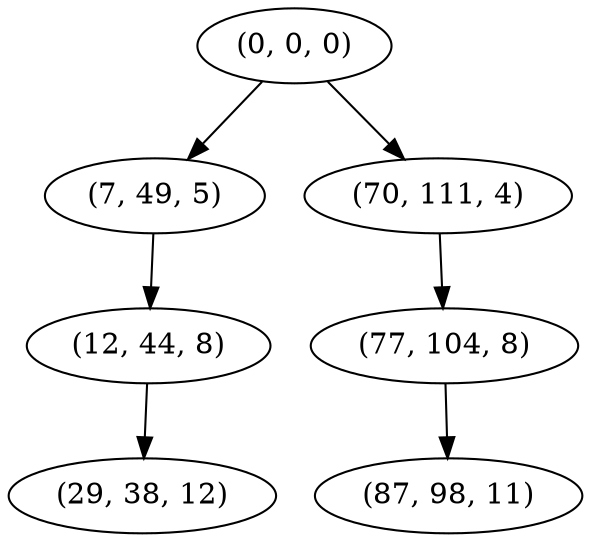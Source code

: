 digraph tree {
    "(0, 0, 0)";
    "(7, 49, 5)";
    "(12, 44, 8)";
    "(29, 38, 12)";
    "(70, 111, 4)";
    "(77, 104, 8)";
    "(87, 98, 11)";
    "(0, 0, 0)" -> "(7, 49, 5)";
    "(0, 0, 0)" -> "(70, 111, 4)";
    "(7, 49, 5)" -> "(12, 44, 8)";
    "(12, 44, 8)" -> "(29, 38, 12)";
    "(70, 111, 4)" -> "(77, 104, 8)";
    "(77, 104, 8)" -> "(87, 98, 11)";
}
